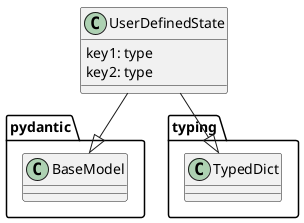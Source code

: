 @startuml


class UserDefinedState {
  key1: type
  key2: type
}

class pydantic.BaseModel{}
class typing.TypedDict{
}

UserDefinedState --|> TypedDict
UserDefinedState --|>BaseModel

' package graph{



  ' class StateGraph {
  '     + add_node()
  '     + add_edge()
  '     + add_conditional_edges()
  '     + add_sequence()
  '     + compile(): CompiledStateGraph
    
  ' }

  

  ' class CompiledStateGraph {
  '     + stream()
  '     + astream()
  '     + invoke()
  '     + ainvoke()
  '     + get_state()
  '     + aget_state()
  '     + get_state_history()
  '     + aget_state_history()
  '     + update_state()
  '     + aupdate_state()
  '     + bulk_update_state()
  '     + abulk_update_state()
  '     + get_graph()
  '     + aget_graph()
  '     + get_subgraphs()
  '     + aget_subgraphs()
  '     + with_config()
    
  ' }

  ' StateGraph --> CompiledStateGraph : compiles to

  ' StateGraph --> UserDefinedState : created with
' }

@enduml